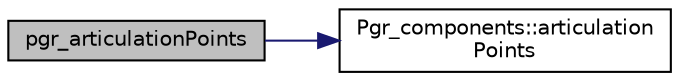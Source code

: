 digraph "pgr_articulationPoints"
{
  edge [fontname="Helvetica",fontsize="10",labelfontname="Helvetica",labelfontsize="10"];
  node [fontname="Helvetica",fontsize="10",shape=record];
  rankdir="LR";
  Node15 [label="pgr_articulationPoints",height=0.2,width=0.4,color="black", fillcolor="grey75", style="filled", fontcolor="black"];
  Node15 -> Node16 [color="midnightblue",fontsize="10",style="solid",fontname="Helvetica"];
  Node16 [label="Pgr_components::articulation\lPoints",height=0.2,width=0.4,color="black", fillcolor="white", style="filled",URL="$classPgr__components.html#acabf045b3c72b653c3f7d2882f2b24b4",tooltip="Articulation Points. "];
}

